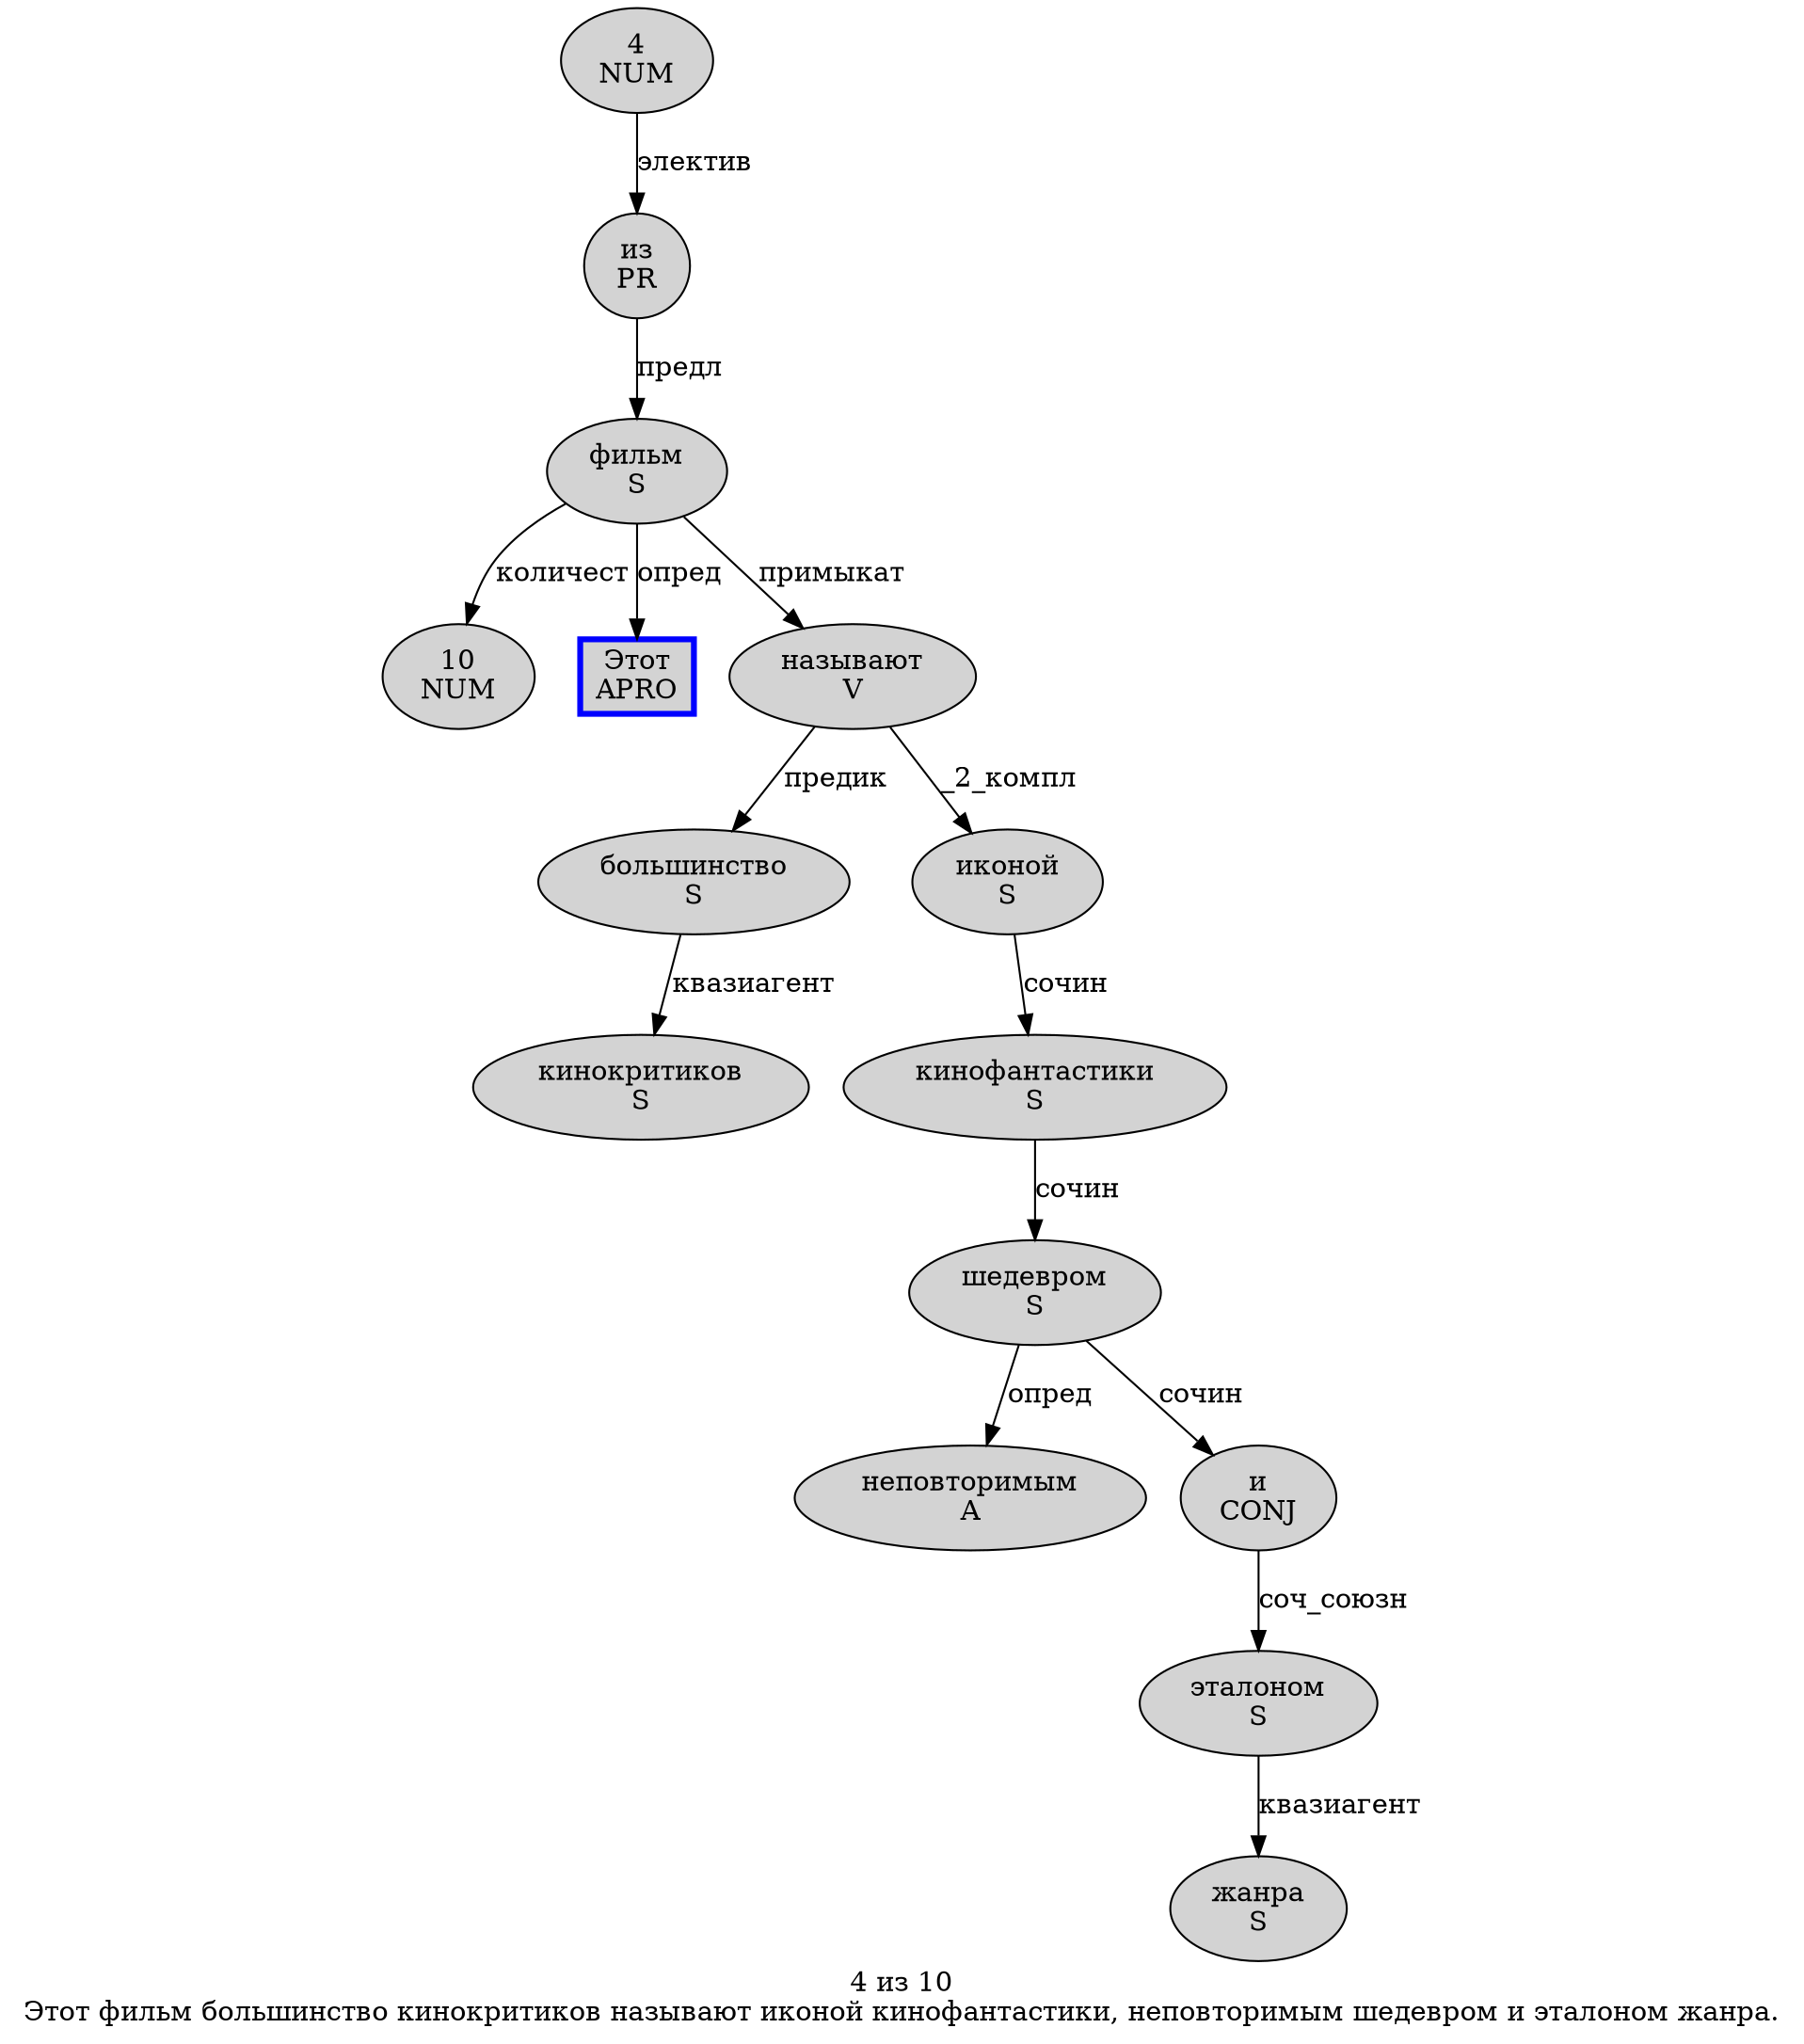 digraph SENTENCE_2771 {
	graph [label="4 из 10
Этот фильм большинство кинокритиков называют иконой кинофантастики, неповторимым шедевром и эталоном жанра."]
	node [style=filled]
		0 [label="4
NUM" color="" fillcolor=lightgray penwidth=1 shape=ellipse]
		1 [label="из
PR" color="" fillcolor=lightgray penwidth=1 shape=ellipse]
		2 [label="10
NUM" color="" fillcolor=lightgray penwidth=1 shape=ellipse]
		3 [label="Этот
APRO" color=blue fillcolor=lightgray penwidth=3 shape=box]
		4 [label="фильм
S" color="" fillcolor=lightgray penwidth=1 shape=ellipse]
		5 [label="большинство
S" color="" fillcolor=lightgray penwidth=1 shape=ellipse]
		6 [label="кинокритиков
S" color="" fillcolor=lightgray penwidth=1 shape=ellipse]
		7 [label="называют
V" color="" fillcolor=lightgray penwidth=1 shape=ellipse]
		8 [label="иконой
S" color="" fillcolor=lightgray penwidth=1 shape=ellipse]
		9 [label="кинофантастики
S" color="" fillcolor=lightgray penwidth=1 shape=ellipse]
		11 [label="неповторимым
A" color="" fillcolor=lightgray penwidth=1 shape=ellipse]
		12 [label="шедевром
S" color="" fillcolor=lightgray penwidth=1 shape=ellipse]
		13 [label="и
CONJ" color="" fillcolor=lightgray penwidth=1 shape=ellipse]
		14 [label="эталоном
S" color="" fillcolor=lightgray penwidth=1 shape=ellipse]
		15 [label="жанра
S" color="" fillcolor=lightgray penwidth=1 shape=ellipse]
			12 -> 11 [label="опред"]
			12 -> 13 [label="сочин"]
			5 -> 6 [label="квазиагент"]
			4 -> 2 [label="количест"]
			4 -> 3 [label="опред"]
			4 -> 7 [label="примыкат"]
			8 -> 9 [label="сочин"]
			13 -> 14 [label="соч_союзн"]
			14 -> 15 [label="квазиагент"]
			0 -> 1 [label="электив"]
			1 -> 4 [label="предл"]
			7 -> 5 [label="предик"]
			7 -> 8 [label="_2_компл"]
			9 -> 12 [label="сочин"]
}